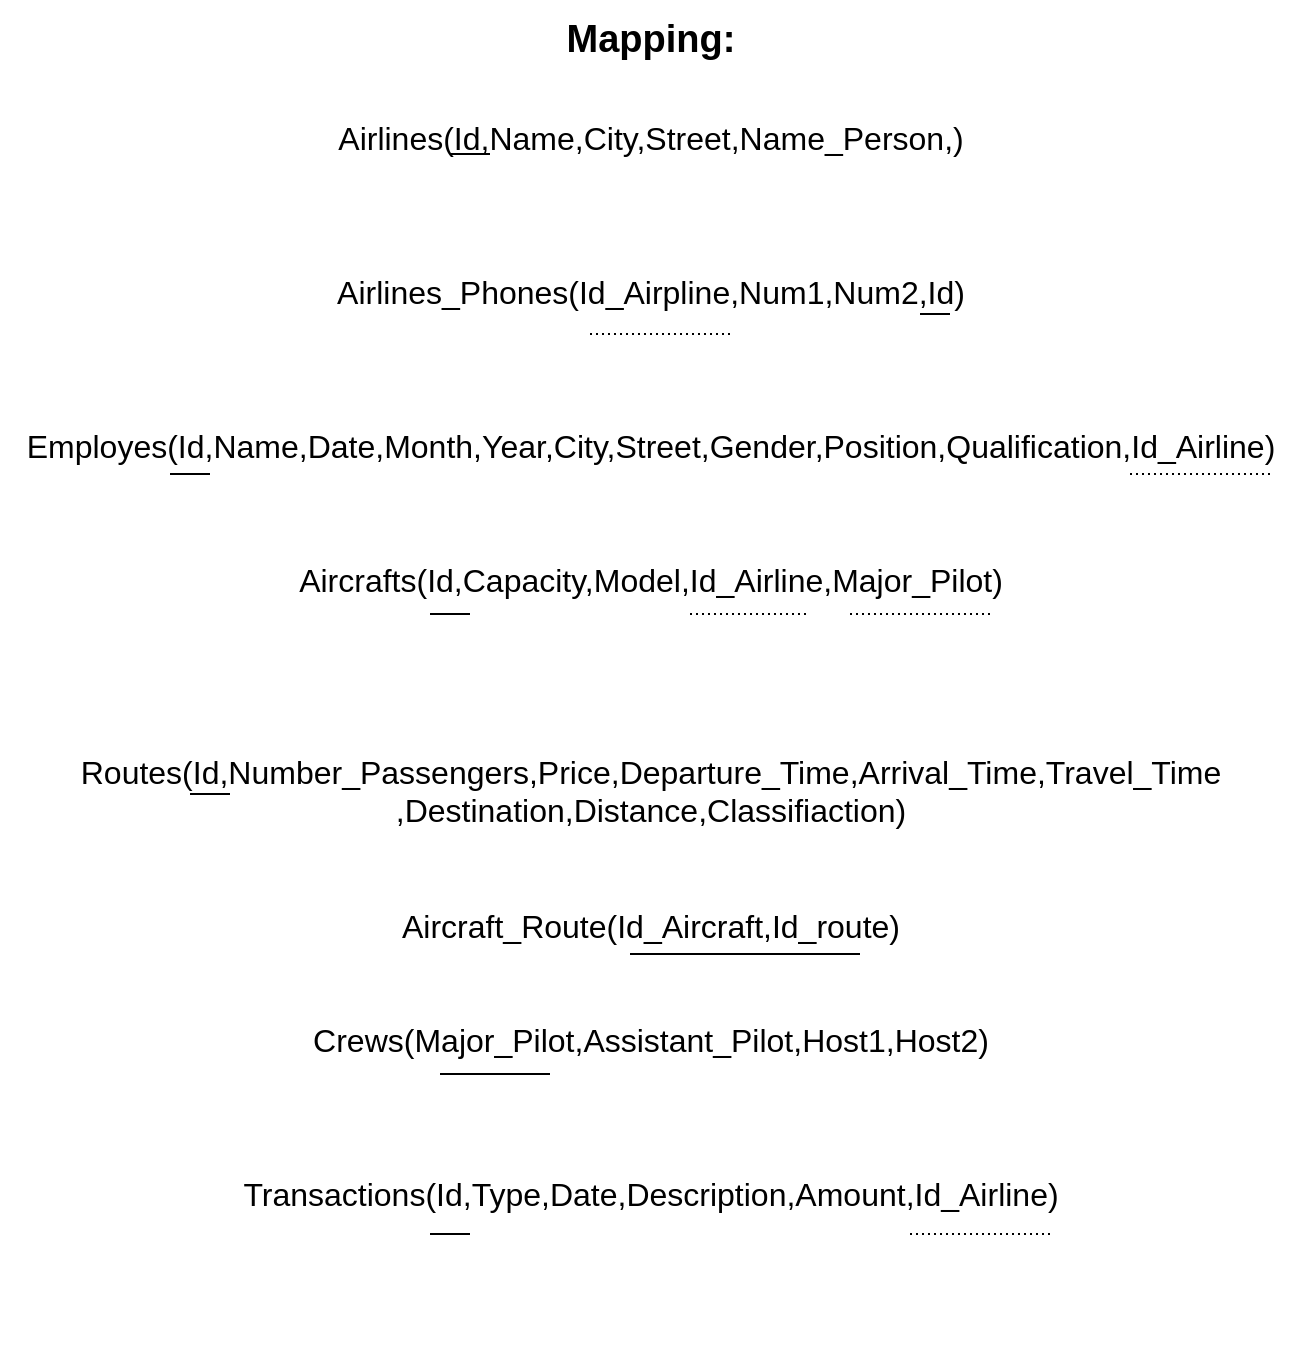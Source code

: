 <mxfile version="24.7.17">
  <diagram name="Page-1" id="aP3Msz9Z4acikSB7mkEz">
    <mxGraphModel dx="1948" dy="648" grid="1" gridSize="10" guides="1" tooltips="1" connect="1" arrows="1" fold="1" page="1" pageScale="1" pageWidth="850" pageHeight="1100" math="0" shadow="0">
      <root>
        <mxCell id="0" />
        <mxCell id="1" parent="0" />
        <mxCell id="_rX0W9vu7C9WoaH2JlHD-1" value="&lt;div&gt;&lt;font style=&quot;font-size: 16px;&quot;&gt;&lt;br&gt;&lt;/font&gt;&lt;/div&gt;&lt;font style=&quot;font-size: 16px;&quot;&gt;&lt;div&gt;&lt;font style=&quot;font-size: 16px;&quot;&gt;&lt;br&gt;&lt;/font&gt;&lt;/div&gt;Airlines(Id,Name,City,Street,Name_Person,)&lt;/font&gt;&lt;div&gt;&lt;span style=&quot;font-size: 16px;&quot;&gt;&lt;br&gt;&lt;/span&gt;&lt;/div&gt;&lt;div&gt;&lt;div&gt;&lt;font style=&quot;font-size: 16px;&quot;&gt;&lt;br&gt;&lt;/font&gt;&lt;/div&gt;&lt;div&gt;&lt;font style=&quot;font-size: 16px;&quot;&gt;&lt;br&gt;&lt;/font&gt;&lt;/div&gt;&lt;div&gt;&lt;font style=&quot;font-size: 16px;&quot;&gt;Airlines_Phones(Id_Airpline,Num1,Num2,Id)&lt;br&gt;&lt;/font&gt;&lt;/div&gt;&lt;div&gt;&lt;font style=&quot;font-size: 16px;&quot;&gt;&lt;br&gt;&lt;/font&gt;&lt;/div&gt;&lt;div&gt;&lt;font style=&quot;font-size: 16px;&quot;&gt;&lt;br&gt;&lt;/font&gt;&lt;/div&gt;&lt;div&gt;&lt;font style=&quot;font-size: 16px;&quot;&gt;&lt;br&gt;&lt;/font&gt;&lt;/div&gt;&lt;div&gt;&lt;font style=&quot;font-size: 16px;&quot;&gt;Employes(Id,Name,Date,Month,Year,City,Street,Gender,Position,Qualification,Id_Airline)&lt;/font&gt;&lt;/div&gt;&lt;div&gt;&lt;font style=&quot;font-size: 16px;&quot;&gt;&lt;br&gt;&lt;/font&gt;&lt;/div&gt;&lt;div&gt;&lt;br&gt;&lt;/div&gt;&lt;div&gt;&lt;br&gt;&lt;/div&gt;&lt;div&gt;&lt;span style=&quot;font-size: 16px; background-color: initial;&quot;&gt;Aircrafts(Id,Capacity,Model,&lt;/span&gt;&lt;span style=&quot;font-size: 16px; background-color: initial;&quot;&gt;Id_Airline,&lt;/span&gt;&lt;span style=&quot;font-size: 16px; background-color: initial;&quot;&gt;Major_Pilot&lt;/span&gt;&lt;span style=&quot;background-color: initial; font-size: 16px;&quot;&gt;)&lt;/span&gt;&lt;/div&gt;&lt;/div&gt;&lt;div&gt;&lt;font style=&quot;font-size: 16px;&quot;&gt;&lt;br&gt;&lt;/font&gt;&lt;/div&gt;&lt;div&gt;&lt;font style=&quot;font-size: 16px;&quot;&gt;&lt;br&gt;&lt;/font&gt;&lt;/div&gt;&lt;div&gt;&lt;font style=&quot;font-size: 16px;&quot;&gt;&lt;br&gt;&lt;/font&gt;&lt;/div&gt;&lt;div&gt;&lt;font style=&quot;font-size: 16px;&quot;&gt;&lt;br&gt;&lt;/font&gt;&lt;/div&gt;&lt;div&gt;&lt;font style=&quot;font-size: 16px;&quot;&gt;Routes(Id,Number_Passengers,Price,Departure_Time,Arrival_Time,Travel_Time&lt;/font&gt;&lt;/div&gt;&lt;div&gt;&lt;font style=&quot;font-size: 16px;&quot;&gt;,&lt;/font&gt;&lt;font style=&quot;background-color: initial; font-size: 16px;&quot;&gt;Destination&lt;/font&gt;&lt;span style=&quot;background-color: initial; font-size: 16px;&quot;&gt;,Distance,Classifiaction)&lt;/span&gt;&lt;/div&gt;&lt;div&gt;&lt;font style=&quot;font-size: 16px;&quot;&gt;&lt;br&gt;&lt;/font&gt;&lt;/div&gt;&lt;div&gt;&lt;font style=&quot;font-size: 16px;&quot;&gt;&lt;br&gt;&lt;/font&gt;&lt;/div&gt;&lt;div&gt;&lt;font style=&quot;font-size: 16px;&quot;&gt;Aircraft_Route(Id_Aircraft,Id_route)&lt;/font&gt;&lt;/div&gt;&lt;div&gt;&lt;font style=&quot;font-size: 16px;&quot;&gt;&lt;br&gt;&lt;/font&gt;&lt;/div&gt;&lt;div&gt;&lt;font style=&quot;font-size: 16px;&quot;&gt;&lt;br&gt;&lt;/font&gt;&lt;/div&gt;&lt;div&gt;&lt;font style=&quot;font-size: 16px;&quot;&gt;Crews(Major_Pilot,Assistant_Pilot,Host1,Host2)&lt;/font&gt;&lt;/div&gt;&lt;div&gt;&lt;font style=&quot;font-size: 16px;&quot;&gt;&lt;br&gt;&lt;/font&gt;&lt;/div&gt;&lt;div&gt;&lt;font style=&quot;font-size: 16px;&quot;&gt;&lt;br&gt;&lt;/font&gt;&lt;/div&gt;&lt;div&gt;&lt;font style=&quot;font-size: 16px;&quot;&gt;&lt;br&gt;&lt;/font&gt;&lt;/div&gt;&lt;div&gt;&lt;font style=&quot;font-size: 16px;&quot;&gt;Transactions(Id,Type,Date,Description,Amount,&lt;/font&gt;&lt;span style=&quot;font-size: 16px; background-color: initial;&quot;&gt;Id_Airline&lt;/span&gt;&lt;span style=&quot;font-size: 16px; background-color: initial;&quot;&gt;)&lt;/span&gt;&lt;/div&gt;&lt;div&gt;&lt;br&gt;&lt;/div&gt;&lt;div&gt;&lt;font style=&quot;font-size: 16px;&quot;&gt;&lt;br&gt;&lt;/font&gt;&lt;/div&gt;&lt;div&gt;&lt;font style=&quot;font-size: 16px;&quot;&gt;&lt;br&gt;&lt;/font&gt;&lt;/div&gt;&lt;div&gt;&lt;font style=&quot;font-size: 16px;&quot;&gt;&lt;br&gt;&lt;/font&gt;&lt;/div&gt;" style="text;html=1;align=center;verticalAlign=middle;resizable=0;points=[];autosize=1;strokeColor=none;fillColor=none;" vertex="1" parent="1">
          <mxGeometry x="-35" y="68" width="650" height="670" as="geometry" />
        </mxCell>
        <mxCell id="_rX0W9vu7C9WoaH2JlHD-2" value="&lt;b&gt;&lt;font style=&quot;font-size: 19px;&quot;&gt;Mapping:&lt;/font&gt;&lt;/b&gt;" style="text;html=1;align=center;verticalAlign=middle;resizable=0;points=[];autosize=1;strokeColor=none;fillColor=none;" vertex="1" parent="1">
          <mxGeometry x="235" y="53" width="110" height="40" as="geometry" />
        </mxCell>
        <mxCell id="_rX0W9vu7C9WoaH2JlHD-6" value="" style="endArrow=none;html=1;rounded=0;" edge="1" parent="1">
          <mxGeometry relative="1" as="geometry">
            <mxPoint x="180" y="670" as="sourcePoint" />
            <mxPoint x="200" y="670" as="targetPoint" />
          </mxGeometry>
        </mxCell>
        <mxCell id="_rX0W9vu7C9WoaH2JlHD-7" value="" style="endArrow=none;html=1;rounded=0;" edge="1" parent="1">
          <mxGeometry relative="1" as="geometry">
            <mxPoint x="280" y="530" as="sourcePoint" />
            <mxPoint x="320" y="530" as="targetPoint" />
            <Array as="points">
              <mxPoint x="320" y="530" />
              <mxPoint x="395" y="530" />
            </Array>
          </mxGeometry>
        </mxCell>
        <mxCell id="_rX0W9vu7C9WoaH2JlHD-15" value="" style="endArrow=none;html=1;rounded=0;dashed=1;dashPattern=1 2;" edge="1" parent="1">
          <mxGeometry relative="1" as="geometry">
            <mxPoint x="260" y="220" as="sourcePoint" />
            <mxPoint x="330" y="220" as="targetPoint" />
            <Array as="points">
              <mxPoint x="280" y="220" />
            </Array>
          </mxGeometry>
        </mxCell>
        <mxCell id="_rX0W9vu7C9WoaH2JlHD-16" value="" style="resizable=0;html=1;whiteSpace=wrap;align=left;verticalAlign=bottom;" connectable="0" vertex="1" parent="_rX0W9vu7C9WoaH2JlHD-15">
          <mxGeometry x="-1" relative="1" as="geometry" />
        </mxCell>
        <mxCell id="_rX0W9vu7C9WoaH2JlHD-17" value="" style="resizable=0;html=1;whiteSpace=wrap;align=right;verticalAlign=bottom;" connectable="0" vertex="1" parent="_rX0W9vu7C9WoaH2JlHD-15">
          <mxGeometry x="1" relative="1" as="geometry" />
        </mxCell>
        <mxCell id="_rX0W9vu7C9WoaH2JlHD-18" value="" style="endArrow=none;html=1;rounded=0;dashed=1;dashPattern=1 2;" edge="1" parent="1">
          <mxGeometry relative="1" as="geometry">
            <mxPoint x="420" y="670" as="sourcePoint" />
            <mxPoint x="490" y="670" as="targetPoint" />
            <Array as="points">
              <mxPoint x="460" y="670" />
            </Array>
          </mxGeometry>
        </mxCell>
        <mxCell id="_rX0W9vu7C9WoaH2JlHD-19" value="" style="resizable=0;html=1;whiteSpace=wrap;align=left;verticalAlign=bottom;" connectable="0" vertex="1" parent="_rX0W9vu7C9WoaH2JlHD-18">
          <mxGeometry x="-1" relative="1" as="geometry" />
        </mxCell>
        <mxCell id="_rX0W9vu7C9WoaH2JlHD-20" value="" style="resizable=0;html=1;whiteSpace=wrap;align=right;verticalAlign=bottom;" connectable="0" vertex="1" parent="_rX0W9vu7C9WoaH2JlHD-18">
          <mxGeometry x="1" relative="1" as="geometry" />
        </mxCell>
        <mxCell id="_rX0W9vu7C9WoaH2JlHD-21" value="" style="endArrow=none;html=1;rounded=0;dashed=1;dashPattern=1 2;" edge="1" parent="1">
          <mxGeometry relative="1" as="geometry">
            <mxPoint x="530" y="290" as="sourcePoint" />
            <mxPoint x="600" y="290" as="targetPoint" />
          </mxGeometry>
        </mxCell>
        <mxCell id="_rX0W9vu7C9WoaH2JlHD-22" value="" style="resizable=0;html=1;whiteSpace=wrap;align=left;verticalAlign=bottom;" connectable="0" vertex="1" parent="_rX0W9vu7C9WoaH2JlHD-21">
          <mxGeometry x="-1" relative="1" as="geometry" />
        </mxCell>
        <mxCell id="_rX0W9vu7C9WoaH2JlHD-23" value="" style="resizable=0;html=1;whiteSpace=wrap;align=right;verticalAlign=bottom;" connectable="0" vertex="1" parent="_rX0W9vu7C9WoaH2JlHD-21">
          <mxGeometry x="1" relative="1" as="geometry" />
        </mxCell>
        <mxCell id="_rX0W9vu7C9WoaH2JlHD-24" value="" style="endArrow=none;html=1;rounded=0;" edge="1" parent="1">
          <mxGeometry relative="1" as="geometry">
            <mxPoint x="425" y="210" as="sourcePoint" />
            <mxPoint x="440" y="210" as="targetPoint" />
          </mxGeometry>
        </mxCell>
        <mxCell id="_rX0W9vu7C9WoaH2JlHD-25" value="" style="endArrow=none;html=1;rounded=0;" edge="1" parent="1">
          <mxGeometry relative="1" as="geometry">
            <mxPoint x="60" y="290" as="sourcePoint" />
            <mxPoint x="70" y="290" as="targetPoint" />
            <Array as="points">
              <mxPoint x="50" y="290" />
              <mxPoint x="60" y="290" />
            </Array>
          </mxGeometry>
        </mxCell>
        <mxCell id="_rX0W9vu7C9WoaH2JlHD-26" value="" style="endArrow=none;html=1;rounded=0;" edge="1" parent="1">
          <mxGeometry relative="1" as="geometry">
            <mxPoint x="180" y="360" as="sourcePoint" />
            <mxPoint x="200" y="360" as="targetPoint" />
          </mxGeometry>
        </mxCell>
        <mxCell id="_rX0W9vu7C9WoaH2JlHD-27" value="" style="endArrow=none;html=1;rounded=0;dashed=1;dashPattern=1 2;" edge="1" parent="1">
          <mxGeometry relative="1" as="geometry">
            <mxPoint x="310" y="360" as="sourcePoint" />
            <mxPoint x="370" y="360" as="targetPoint" />
          </mxGeometry>
        </mxCell>
        <mxCell id="_rX0W9vu7C9WoaH2JlHD-28" value="" style="resizable=0;html=1;whiteSpace=wrap;align=left;verticalAlign=bottom;" connectable="0" vertex="1" parent="_rX0W9vu7C9WoaH2JlHD-27">
          <mxGeometry x="-1" relative="1" as="geometry" />
        </mxCell>
        <mxCell id="_rX0W9vu7C9WoaH2JlHD-29" value="" style="resizable=0;html=1;whiteSpace=wrap;align=right;verticalAlign=bottom;" connectable="0" vertex="1" parent="_rX0W9vu7C9WoaH2JlHD-27">
          <mxGeometry x="1" relative="1" as="geometry" />
        </mxCell>
        <mxCell id="_rX0W9vu7C9WoaH2JlHD-30" value="" style="endArrow=none;html=1;rounded=0;dashed=1;dashPattern=1 2;" edge="1" parent="1">
          <mxGeometry relative="1" as="geometry">
            <mxPoint x="390" y="360" as="sourcePoint" />
            <mxPoint x="460" y="360" as="targetPoint" />
          </mxGeometry>
        </mxCell>
        <mxCell id="_rX0W9vu7C9WoaH2JlHD-31" value="" style="resizable=0;html=1;whiteSpace=wrap;align=left;verticalAlign=bottom;" connectable="0" vertex="1" parent="_rX0W9vu7C9WoaH2JlHD-30">
          <mxGeometry x="-1" relative="1" as="geometry" />
        </mxCell>
        <mxCell id="_rX0W9vu7C9WoaH2JlHD-32" value="" style="resizable=0;html=1;whiteSpace=wrap;align=right;verticalAlign=bottom;" connectable="0" vertex="1" parent="_rX0W9vu7C9WoaH2JlHD-30">
          <mxGeometry x="1" relative="1" as="geometry" />
        </mxCell>
        <mxCell id="_rX0W9vu7C9WoaH2JlHD-36" value="" style="endArrow=none;html=1;rounded=0;" edge="1" parent="1">
          <mxGeometry relative="1" as="geometry">
            <mxPoint x="60" y="450" as="sourcePoint" />
            <mxPoint x="80" y="450" as="targetPoint" />
          </mxGeometry>
        </mxCell>
        <mxCell id="_rX0W9vu7C9WoaH2JlHD-37" value="" style="endArrow=none;html=1;rounded=0;" edge="1" parent="1">
          <mxGeometry relative="1" as="geometry">
            <mxPoint x="190" y="130" as="sourcePoint" />
            <mxPoint x="210" y="130" as="targetPoint" />
          </mxGeometry>
        </mxCell>
        <mxCell id="_rX0W9vu7C9WoaH2JlHD-39" value="" style="endArrow=none;html=1;rounded=0;" edge="1" parent="1">
          <mxGeometry relative="1" as="geometry">
            <mxPoint x="185" y="590" as="sourcePoint" />
            <mxPoint x="240" y="590" as="targetPoint" />
          </mxGeometry>
        </mxCell>
      </root>
    </mxGraphModel>
  </diagram>
</mxfile>
